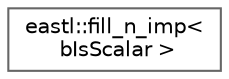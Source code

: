 digraph "类继承关系图"
{
 // LATEX_PDF_SIZE
  bgcolor="transparent";
  edge [fontname=Helvetica,fontsize=10,labelfontname=Helvetica,labelfontsize=10];
  node [fontname=Helvetica,fontsize=10,shape=box,height=0.2,width=0.4];
  rankdir="LR";
  Node0 [id="Node000000",label="eastl::fill_n_imp\<\l bIsScalar \>",height=0.2,width=0.4,color="grey40", fillcolor="white", style="filled",URL="$structeastl_1_1fill__n__imp.html",tooltip=" "];
}

